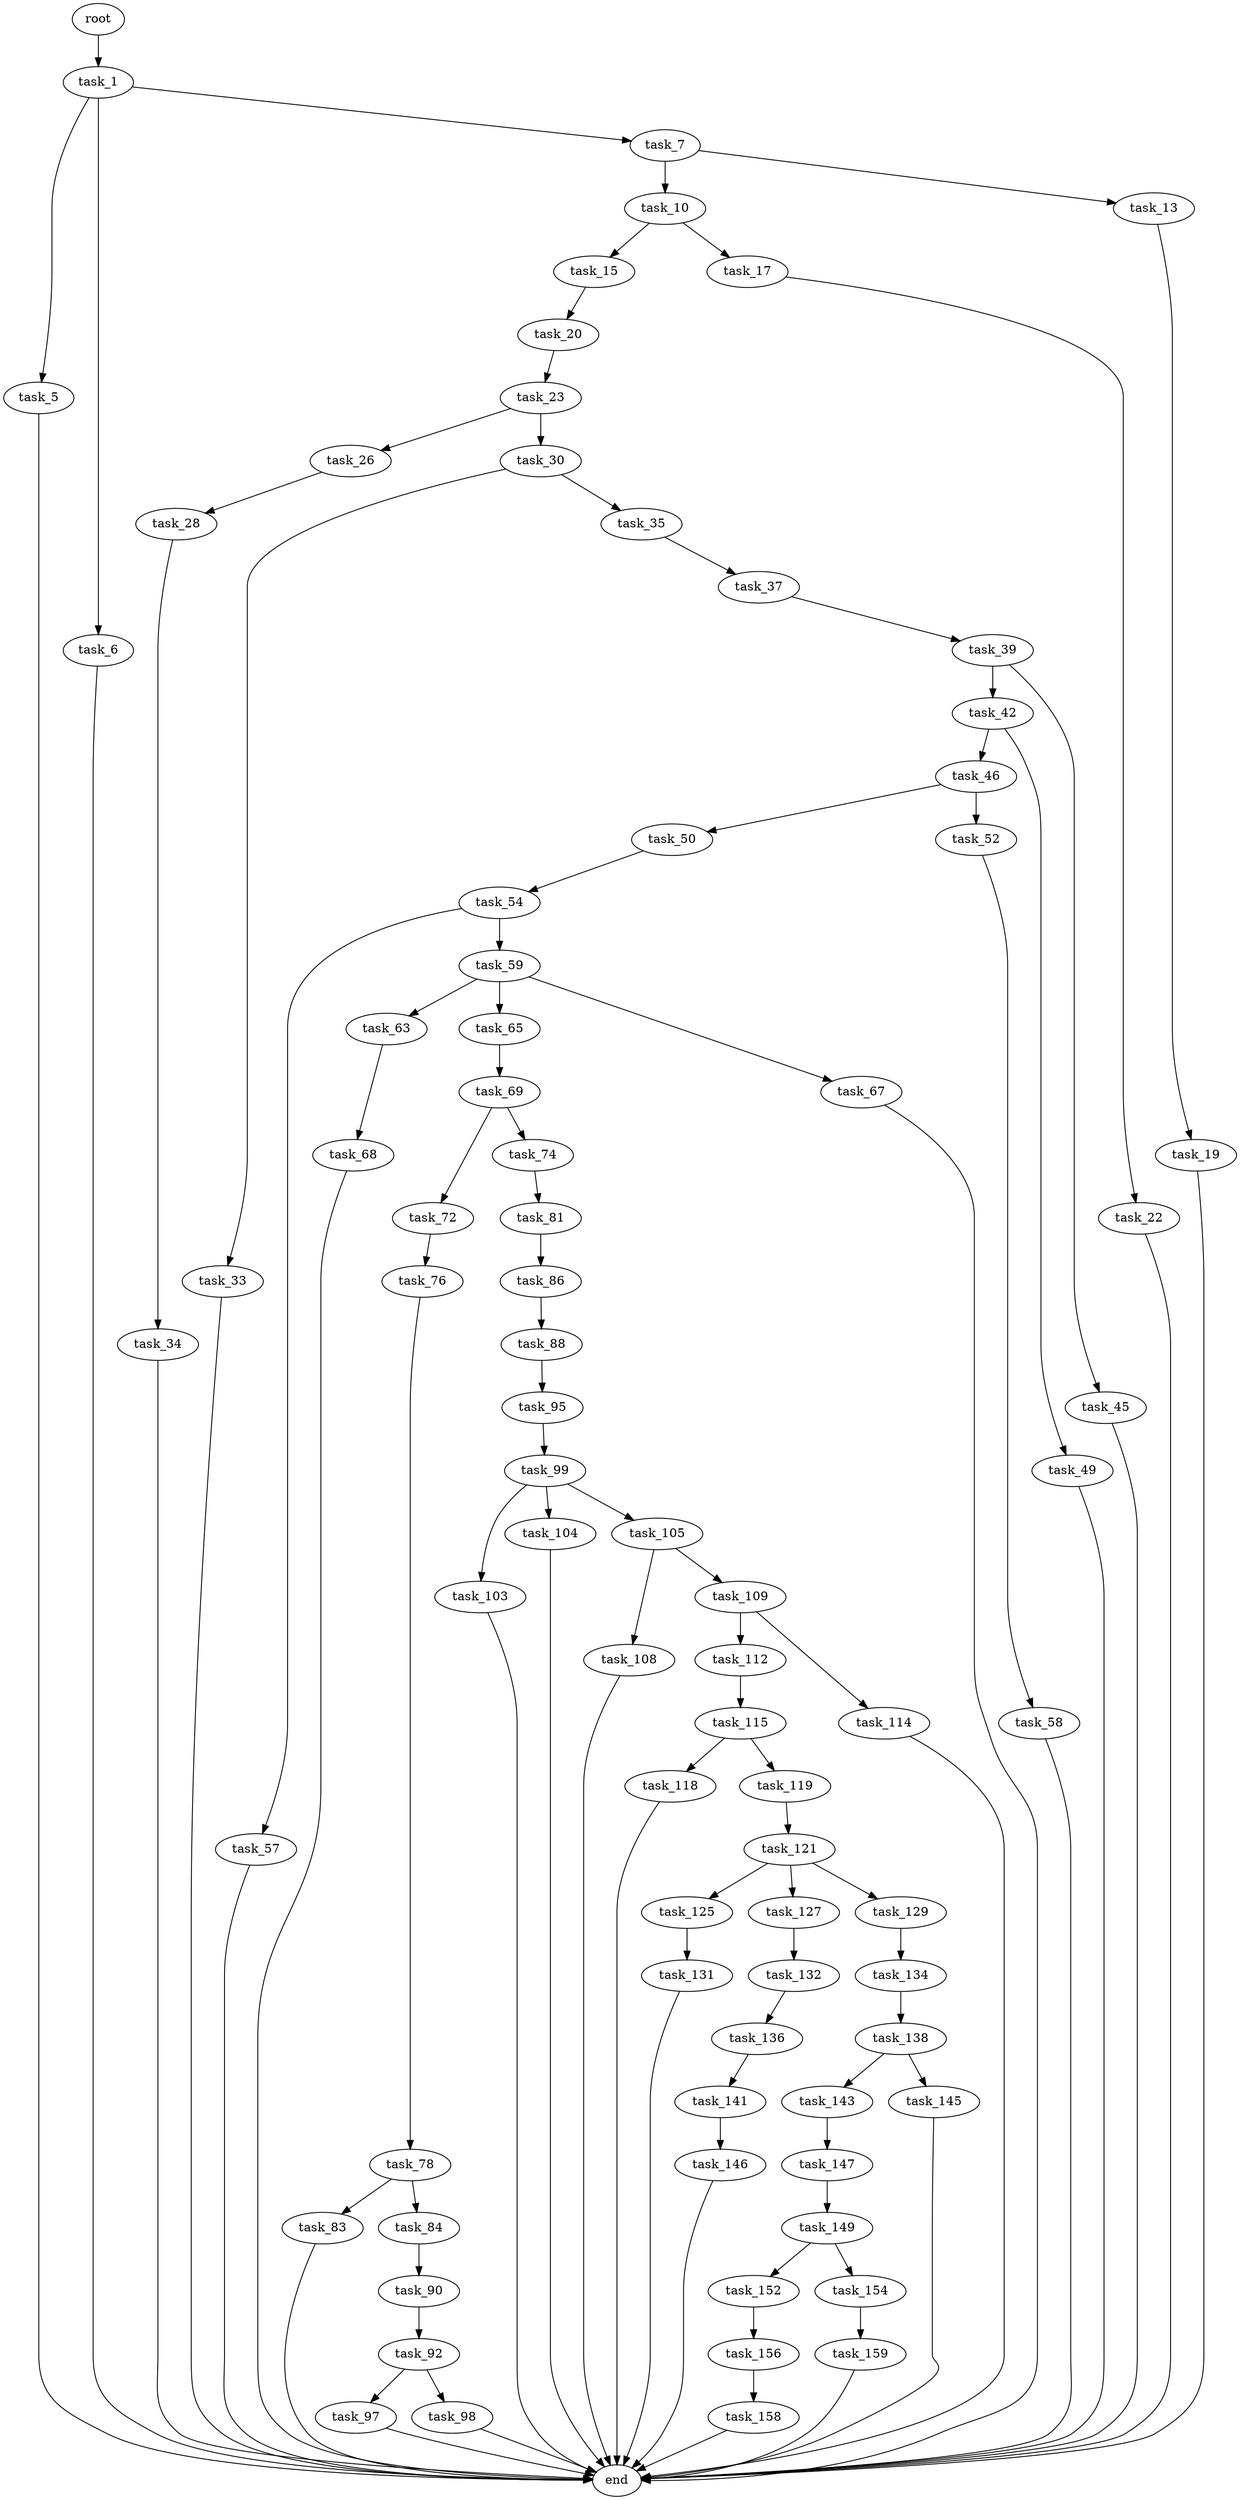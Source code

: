 digraph G {
  root [size="0.000000"];
  task_1 [size="1073741824000.000000"];
  task_5 [size="115511519246.000000"];
  task_6 [size="5265132193.000000"];
  task_7 [size="782757789696.000000"];
  task_10 [size="782757789696.000000"];
  task_13 [size="40004952736.000000"];
  task_15 [size="1725072404.000000"];
  task_17 [size="782757789696.000000"];
  task_19 [size="88312239723.000000"];
  task_20 [size="543082921.000000"];
  task_22 [size="28991029248.000000"];
  task_23 [size="134217728000.000000"];
  task_26 [size="1073741824000.000000"];
  task_28 [size="231928233984.000000"];
  task_30 [size="7474947150.000000"];
  task_33 [size="89903983755.000000"];
  task_34 [size="1073741824000.000000"];
  task_35 [size="20551400557.000000"];
  task_37 [size="464785078328.000000"];
  task_39 [size="4335008059.000000"];
  task_42 [size="40499663457.000000"];
  task_45 [size="22206949123.000000"];
  task_46 [size="231928233984.000000"];
  task_49 [size="231928233984.000000"];
  task_50 [size="782757789696.000000"];
  task_52 [size="14388553609.000000"];
  task_54 [size="909420839925.000000"];
  task_57 [size="17991099584.000000"];
  task_58 [size="782757789696.000000"];
  task_59 [size="231928233984.000000"];
  task_63 [size="549755813888.000000"];
  task_65 [size="105882319194.000000"];
  task_67 [size="8589934592.000000"];
  task_68 [size="904988398.000000"];
  task_69 [size="59912928658.000000"];
  task_72 [size="28991029248.000000"];
  task_74 [size="42868333122.000000"];
  task_76 [size="11469539901.000000"];
  task_78 [size="23891336895.000000"];
  task_81 [size="549755813888.000000"];
  task_83 [size="782757789696.000000"];
  task_84 [size="711291661600.000000"];
  task_86 [size="5465457647.000000"];
  task_88 [size="272596886775.000000"];
  task_90 [size="549755813888.000000"];
  task_92 [size="825969555.000000"];
  task_95 [size="782757789696.000000"];
  task_97 [size="855235633360.000000"];
  task_98 [size="8725959273.000000"];
  task_99 [size="31553772192.000000"];
  task_103 [size="823613962.000000"];
  task_104 [size="733394205186.000000"];
  task_105 [size="11770667710.000000"];
  task_108 [size="14034033782.000000"];
  task_109 [size="185912371941.000000"];
  task_112 [size="11758304698.000000"];
  task_114 [size="27422555842.000000"];
  task_115 [size="19860874222.000000"];
  task_118 [size="549755813888.000000"];
  task_119 [size="15325862253.000000"];
  task_121 [size="9000188968.000000"];
  task_125 [size="231928233984.000000"];
  task_127 [size="134217728000.000000"];
  task_129 [size="6184268837.000000"];
  task_131 [size="182257374084.000000"];
  task_132 [size="28991029248.000000"];
  task_134 [size="1251674450732.000000"];
  task_136 [size="1363262993097.000000"];
  task_138 [size="1243274403315.000000"];
  task_141 [size="204027430548.000000"];
  task_143 [size="1073741824000.000000"];
  task_145 [size="262751895200.000000"];
  task_146 [size="183739414079.000000"];
  task_147 [size="133601428959.000000"];
  task_149 [size="8589934592.000000"];
  task_152 [size="45791496063.000000"];
  task_154 [size="36669956597.000000"];
  task_156 [size="68719476736.000000"];
  task_158 [size="114766504945.000000"];
  task_159 [size="13815169105.000000"];
  end [size="0.000000"];

  root -> task_1 [size="1.000000"];
  task_1 -> task_5 [size="838860800.000000"];
  task_1 -> task_6 [size="838860800.000000"];
  task_1 -> task_7 [size="838860800.000000"];
  task_5 -> end [size="1.000000"];
  task_6 -> end [size="1.000000"];
  task_7 -> task_10 [size="679477248.000000"];
  task_7 -> task_13 [size="679477248.000000"];
  task_10 -> task_15 [size="679477248.000000"];
  task_10 -> task_17 [size="679477248.000000"];
  task_13 -> task_19 [size="33554432.000000"];
  task_15 -> task_20 [size="33554432.000000"];
  task_17 -> task_22 [size="679477248.000000"];
  task_19 -> end [size="1.000000"];
  task_20 -> task_23 [size="33554432.000000"];
  task_22 -> end [size="1.000000"];
  task_23 -> task_26 [size="209715200.000000"];
  task_23 -> task_30 [size="209715200.000000"];
  task_26 -> task_28 [size="838860800.000000"];
  task_28 -> task_34 [size="301989888.000000"];
  task_30 -> task_33 [size="536870912.000000"];
  task_30 -> task_35 [size="536870912.000000"];
  task_33 -> end [size="1.000000"];
  task_34 -> end [size="1.000000"];
  task_35 -> task_37 [size="411041792.000000"];
  task_37 -> task_39 [size="679477248.000000"];
  task_39 -> task_42 [size="301989888.000000"];
  task_39 -> task_45 [size="301989888.000000"];
  task_42 -> task_46 [size="75497472.000000"];
  task_42 -> task_49 [size="75497472.000000"];
  task_45 -> end [size="1.000000"];
  task_46 -> task_50 [size="301989888.000000"];
  task_46 -> task_52 [size="301989888.000000"];
  task_49 -> end [size="1.000000"];
  task_50 -> task_54 [size="679477248.000000"];
  task_52 -> task_58 [size="301989888.000000"];
  task_54 -> task_57 [size="679477248.000000"];
  task_54 -> task_59 [size="679477248.000000"];
  task_57 -> end [size="1.000000"];
  task_58 -> end [size="1.000000"];
  task_59 -> task_63 [size="301989888.000000"];
  task_59 -> task_65 [size="301989888.000000"];
  task_59 -> task_67 [size="301989888.000000"];
  task_63 -> task_68 [size="536870912.000000"];
  task_65 -> task_69 [size="75497472.000000"];
  task_67 -> end [size="1.000000"];
  task_68 -> end [size="1.000000"];
  task_69 -> task_72 [size="75497472.000000"];
  task_69 -> task_74 [size="75497472.000000"];
  task_72 -> task_76 [size="75497472.000000"];
  task_74 -> task_81 [size="33554432.000000"];
  task_76 -> task_78 [size="301989888.000000"];
  task_78 -> task_83 [size="33554432.000000"];
  task_78 -> task_84 [size="33554432.000000"];
  task_81 -> task_86 [size="536870912.000000"];
  task_83 -> end [size="1.000000"];
  task_84 -> task_90 [size="679477248.000000"];
  task_86 -> task_88 [size="411041792.000000"];
  task_88 -> task_95 [size="209715200.000000"];
  task_90 -> task_92 [size="536870912.000000"];
  task_92 -> task_97 [size="75497472.000000"];
  task_92 -> task_98 [size="75497472.000000"];
  task_95 -> task_99 [size="679477248.000000"];
  task_97 -> end [size="1.000000"];
  task_98 -> end [size="1.000000"];
  task_99 -> task_103 [size="536870912.000000"];
  task_99 -> task_104 [size="536870912.000000"];
  task_99 -> task_105 [size="536870912.000000"];
  task_103 -> end [size="1.000000"];
  task_104 -> end [size="1.000000"];
  task_105 -> task_108 [size="301989888.000000"];
  task_105 -> task_109 [size="301989888.000000"];
  task_108 -> end [size="1.000000"];
  task_109 -> task_112 [size="301989888.000000"];
  task_109 -> task_114 [size="301989888.000000"];
  task_112 -> task_115 [size="209715200.000000"];
  task_114 -> end [size="1.000000"];
  task_115 -> task_118 [size="33554432.000000"];
  task_115 -> task_119 [size="33554432.000000"];
  task_118 -> end [size="1.000000"];
  task_119 -> task_121 [size="838860800.000000"];
  task_121 -> task_125 [size="838860800.000000"];
  task_121 -> task_127 [size="838860800.000000"];
  task_121 -> task_129 [size="838860800.000000"];
  task_125 -> task_131 [size="301989888.000000"];
  task_127 -> task_132 [size="209715200.000000"];
  task_129 -> task_134 [size="134217728.000000"];
  task_131 -> end [size="1.000000"];
  task_132 -> task_136 [size="75497472.000000"];
  task_134 -> task_138 [size="838860800.000000"];
  task_136 -> task_141 [size="838860800.000000"];
  task_138 -> task_143 [size="838860800.000000"];
  task_138 -> task_145 [size="838860800.000000"];
  task_141 -> task_146 [size="301989888.000000"];
  task_143 -> task_147 [size="838860800.000000"];
  task_145 -> end [size="1.000000"];
  task_146 -> end [size="1.000000"];
  task_147 -> task_149 [size="301989888.000000"];
  task_149 -> task_152 [size="33554432.000000"];
  task_149 -> task_154 [size="33554432.000000"];
  task_152 -> task_156 [size="838860800.000000"];
  task_154 -> task_159 [size="679477248.000000"];
  task_156 -> task_158 [size="134217728.000000"];
  task_158 -> end [size="1.000000"];
  task_159 -> end [size="1.000000"];
}
